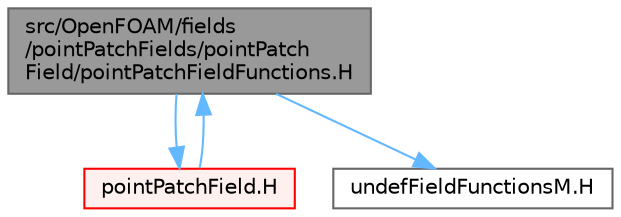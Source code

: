 digraph "src/OpenFOAM/fields/pointPatchFields/pointPatchField/pointPatchFieldFunctions.H"
{
 // LATEX_PDF_SIZE
  bgcolor="transparent";
  edge [fontname=Helvetica,fontsize=10,labelfontname=Helvetica,labelfontsize=10];
  node [fontname=Helvetica,fontsize=10,shape=box,height=0.2,width=0.4];
  Node1 [id="Node000001",label="src/OpenFOAM/fields\l/pointPatchFields/pointPatch\lField/pointPatchFieldFunctions.H",height=0.2,width=0.4,color="gray40", fillcolor="grey60", style="filled", fontcolor="black",tooltip=" "];
  Node1 -> Node2 [id="edge1_Node000001_Node000002",color="steelblue1",style="solid",tooltip=" "];
  Node2 [id="Node000002",label="pointPatchField.H",height=0.2,width=0.4,color="red", fillcolor="#FFF0F0", style="filled",URL="$pointPatchField_8H.html",tooltip=" "];
  Node2 -> Node1 [id="edge2_Node000002_Node000001",color="steelblue1",style="solid",tooltip=" "];
  Node1 -> Node162 [id="edge3_Node000001_Node000162",color="steelblue1",style="solid",tooltip=" "];
  Node162 [id="Node000162",label="undefFieldFunctionsM.H",height=0.2,width=0.4,color="grey40", fillcolor="white", style="filled",URL="$undefFieldFunctionsM_8H.html",tooltip=" "];
}
